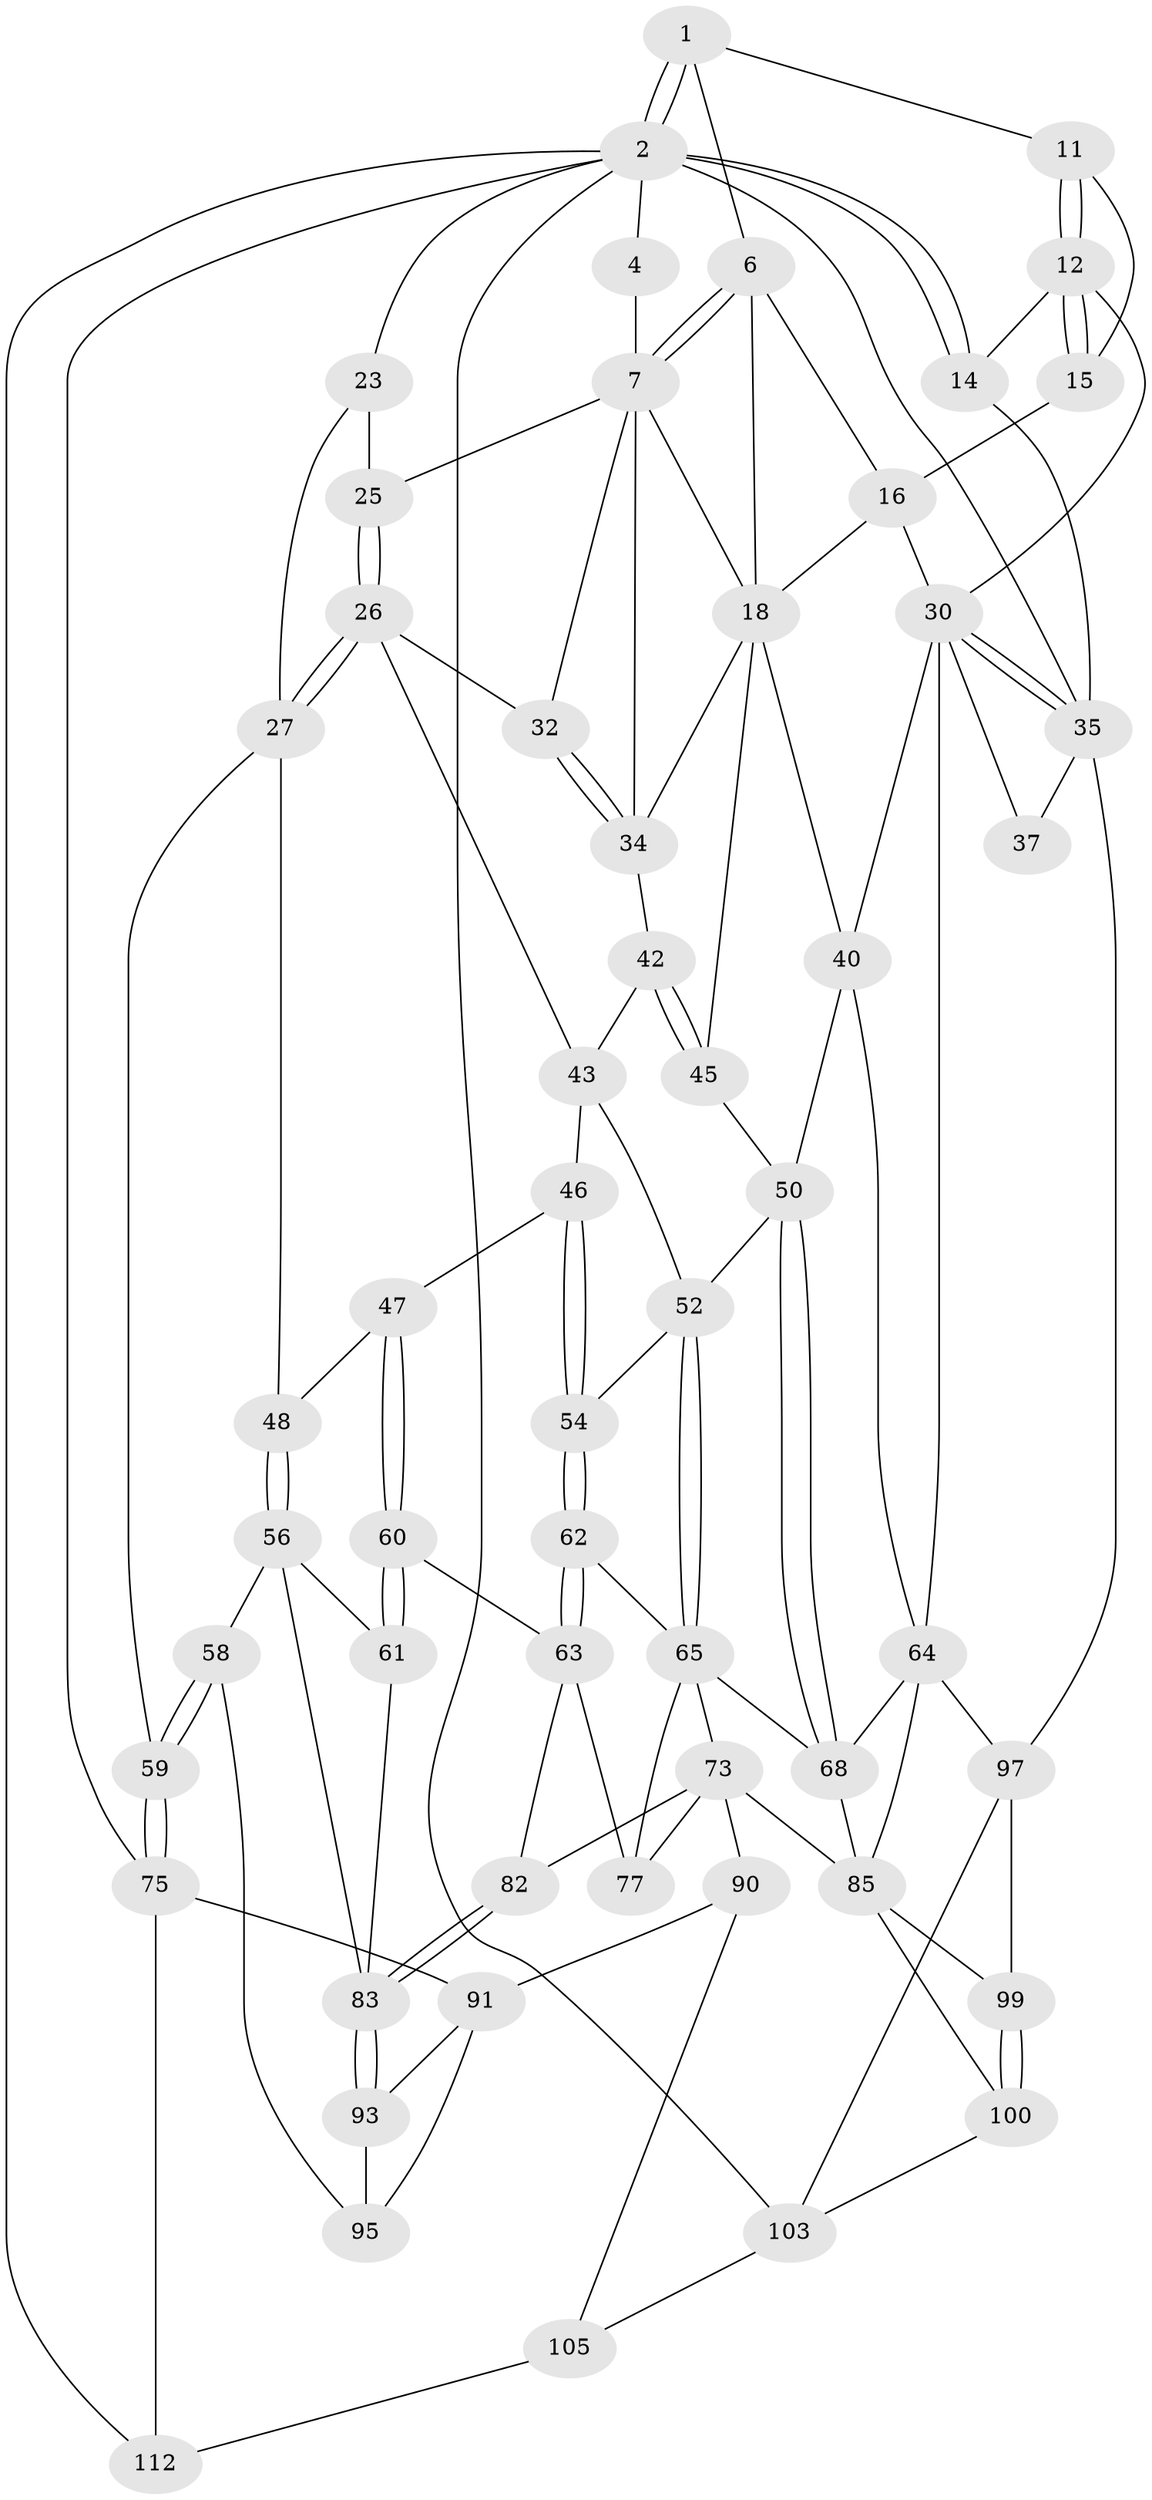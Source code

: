 // original degree distribution, {3: 0.017857142857142856, 6: 0.23214285714285715, 4: 0.25, 5: 0.5}
// Generated by graph-tools (version 1.1) at 2025/27/03/15/25 16:27:57]
// undirected, 56 vertices, 127 edges
graph export_dot {
graph [start="1"]
  node [color=gray90,style=filled];
  1 [pos="+0.6132074434185267+0",super="+5"];
  2 [pos="+1+0",super="+3+80"];
  4 [pos="+0.4444060714422246+0"];
  6 [pos="+0.6543439687045967+0",super="+17"];
  7 [pos="+0.644948369406676+0.08806823293057692",super="+22+8"];
  11 [pos="+0.7014149175712961+0"];
  12 [pos="+1+0.09175022445435513",super="+13"];
  14 [pos="+1+0"];
  15 [pos="+0.9463848417178009+0.12219072304584735"];
  16 [pos="+0.939469849706801+0.12660822946928027",super="+29"];
  18 [pos="+0.7690639280404172+0.31906201343604523",super="+19"];
  23 [pos="+0+0",super="+24"];
  25 [pos="+0.2557517852089422+0.12633677043867897"];
  26 [pos="+0.07774849031085868+0.2676352006923929",super="+33"];
  27 [pos="+0.02299193681119607+0.28950056897110527",super="+28"];
  30 [pos="+0.9209213590762345+0.3067133762112658",super="+31"];
  32 [pos="+0.4285435786325946+0.28633731051860134"];
  34 [pos="+0.46075953949520915+0.2871877286065749",super="+41"];
  35 [pos="+1+0.3918884849810843",super="+36"];
  37 [pos="+1+0.5296079273319968"];
  40 [pos="+0.7985474851791936+0.45031220460017213",super="+49"];
  42 [pos="+0.5881751269503261+0.4196551217514657"];
  43 [pos="+0.5244749548643951+0.44361402581369147",super="+44"];
  45 [pos="+0.64088961534465+0.43166090523175726"];
  46 [pos="+0.378611268232611+0.4125880374066856"];
  47 [pos="+0.3522640336885228+0.429387490904825"];
  48 [pos="+0.21252880758250609+0.4246278802459093"];
  50 [pos="+0.7161255471617348+0.5480375614726101",super="+51"];
  52 [pos="+0.5906657407641466+0.5225330089418515",super="+53"];
  54 [pos="+0.46636413890951733+0.547905857153708"];
  56 [pos="+0.21014597580388503+0.5692998455869006",super="+57"];
  58 [pos="+0+0.6962948042821582"];
  59 [pos="+0+0.6920652803968934"];
  60 [pos="+0.31527790777386366+0.5842812416832723"];
  61 [pos="+0.3140642472370828+0.5851367062029753"];
  62 [pos="+0.46417589625198474+0.5722921295036961"];
  63 [pos="+0.3925177161316421+0.599577603645265",super="+78"];
  64 [pos="+0.8772257441754726+0.653951691789293",super="+71"];
  65 [pos="+0.5982147707452387+0.5783345429821457",super="+66+70"];
  68 [pos="+0.6982972462338874+0.6095031588305556",super="+69"];
  73 [pos="+0.5332561100056047+0.706407002233868",super="+87+74"];
  75 [pos="+0+0.7160854073579749",super="+110"];
  77 [pos="+0.4859749741040969+0.6543621645591451"];
  82 [pos="+0.40411596696983465+0.6793684672504822"];
  83 [pos="+0.30338329285380444+0.6962804461955016",super="+84"];
  85 [pos="+0.6281692901864719+0.7490510598327733",super="+88+86"];
  90 [pos="+0.43730518336681395+0.8087627845102988",super="+94"];
  91 [pos="+0.40660899792232336+0.8199168511373855",super="+107+92"];
  93 [pos="+0.31331122645276854+0.7687567184939798"];
  95 [pos="+0.30563603040662596+0.7723752485012562",super="+96+102"];
  97 [pos="+0.8622192265773395+0.7475354099648089",super="+98"];
  99 [pos="+0.8039440476868723+0.7779891276255811"];
  100 [pos="+0.722851543090559+0.9031818536482893"];
  103 [pos="+1+1",super="+104"];
  105 [pos="+0.7602038605523319+1",super="+111"];
  112 [pos="+0.26229616053980176+1"];
  1 -- 2;
  1 -- 2;
  1 -- 11;
  1 -- 6;
  2 -- 14;
  2 -- 14;
  2 -- 112;
  2 -- 4;
  2 -- 23;
  2 -- 75;
  2 -- 103;
  2 -- 35;
  4 -- 7;
  6 -- 7;
  6 -- 7;
  6 -- 16;
  6 -- 18;
  7 -- 34;
  7 -- 32;
  7 -- 25;
  7 -- 18;
  11 -- 12;
  11 -- 12;
  11 -- 15;
  12 -- 15;
  12 -- 15;
  12 -- 14;
  12 -- 30;
  14 -- 35;
  15 -- 16;
  16 -- 18;
  16 -- 30;
  18 -- 34;
  18 -- 40;
  18 -- 45;
  23 -- 25;
  23 -- 27;
  25 -- 26;
  25 -- 26;
  26 -- 27;
  26 -- 27;
  26 -- 32;
  26 -- 43;
  27 -- 48;
  27 -- 59;
  30 -- 35;
  30 -- 35;
  30 -- 64;
  30 -- 37 [weight=2];
  30 -- 40;
  32 -- 34;
  32 -- 34;
  34 -- 42;
  35 -- 97;
  35 -- 37;
  40 -- 50;
  40 -- 64;
  42 -- 43;
  42 -- 45;
  42 -- 45;
  43 -- 52;
  43 -- 46;
  45 -- 50;
  46 -- 47;
  46 -- 54;
  46 -- 54;
  47 -- 48;
  47 -- 60;
  47 -- 60;
  48 -- 56;
  48 -- 56;
  50 -- 68;
  50 -- 68;
  50 -- 52;
  52 -- 65;
  52 -- 65;
  52 -- 54;
  54 -- 62;
  54 -- 62;
  56 -- 61;
  56 -- 58;
  56 -- 83;
  58 -- 59;
  58 -- 59;
  58 -- 95;
  59 -- 75;
  59 -- 75;
  60 -- 61;
  60 -- 61;
  60 -- 63;
  61 -- 83;
  62 -- 63;
  62 -- 63;
  62 -- 65;
  63 -- 82;
  63 -- 77;
  64 -- 97;
  64 -- 68;
  64 -- 85;
  65 -- 77;
  65 -- 73 [weight=2];
  65 -- 68;
  68 -- 85;
  73 -- 85;
  73 -- 90 [weight=2];
  73 -- 82;
  73 -- 77;
  75 -- 112;
  75 -- 91;
  82 -- 83;
  82 -- 83;
  83 -- 93;
  83 -- 93;
  85 -- 99;
  85 -- 100;
  90 -- 91 [weight=2];
  90 -- 105 [weight=2];
  91 -- 93;
  91 -- 95;
  93 -- 95;
  97 -- 99;
  97 -- 103;
  99 -- 100;
  99 -- 100;
  100 -- 103;
  103 -- 105;
  105 -- 112;
}
